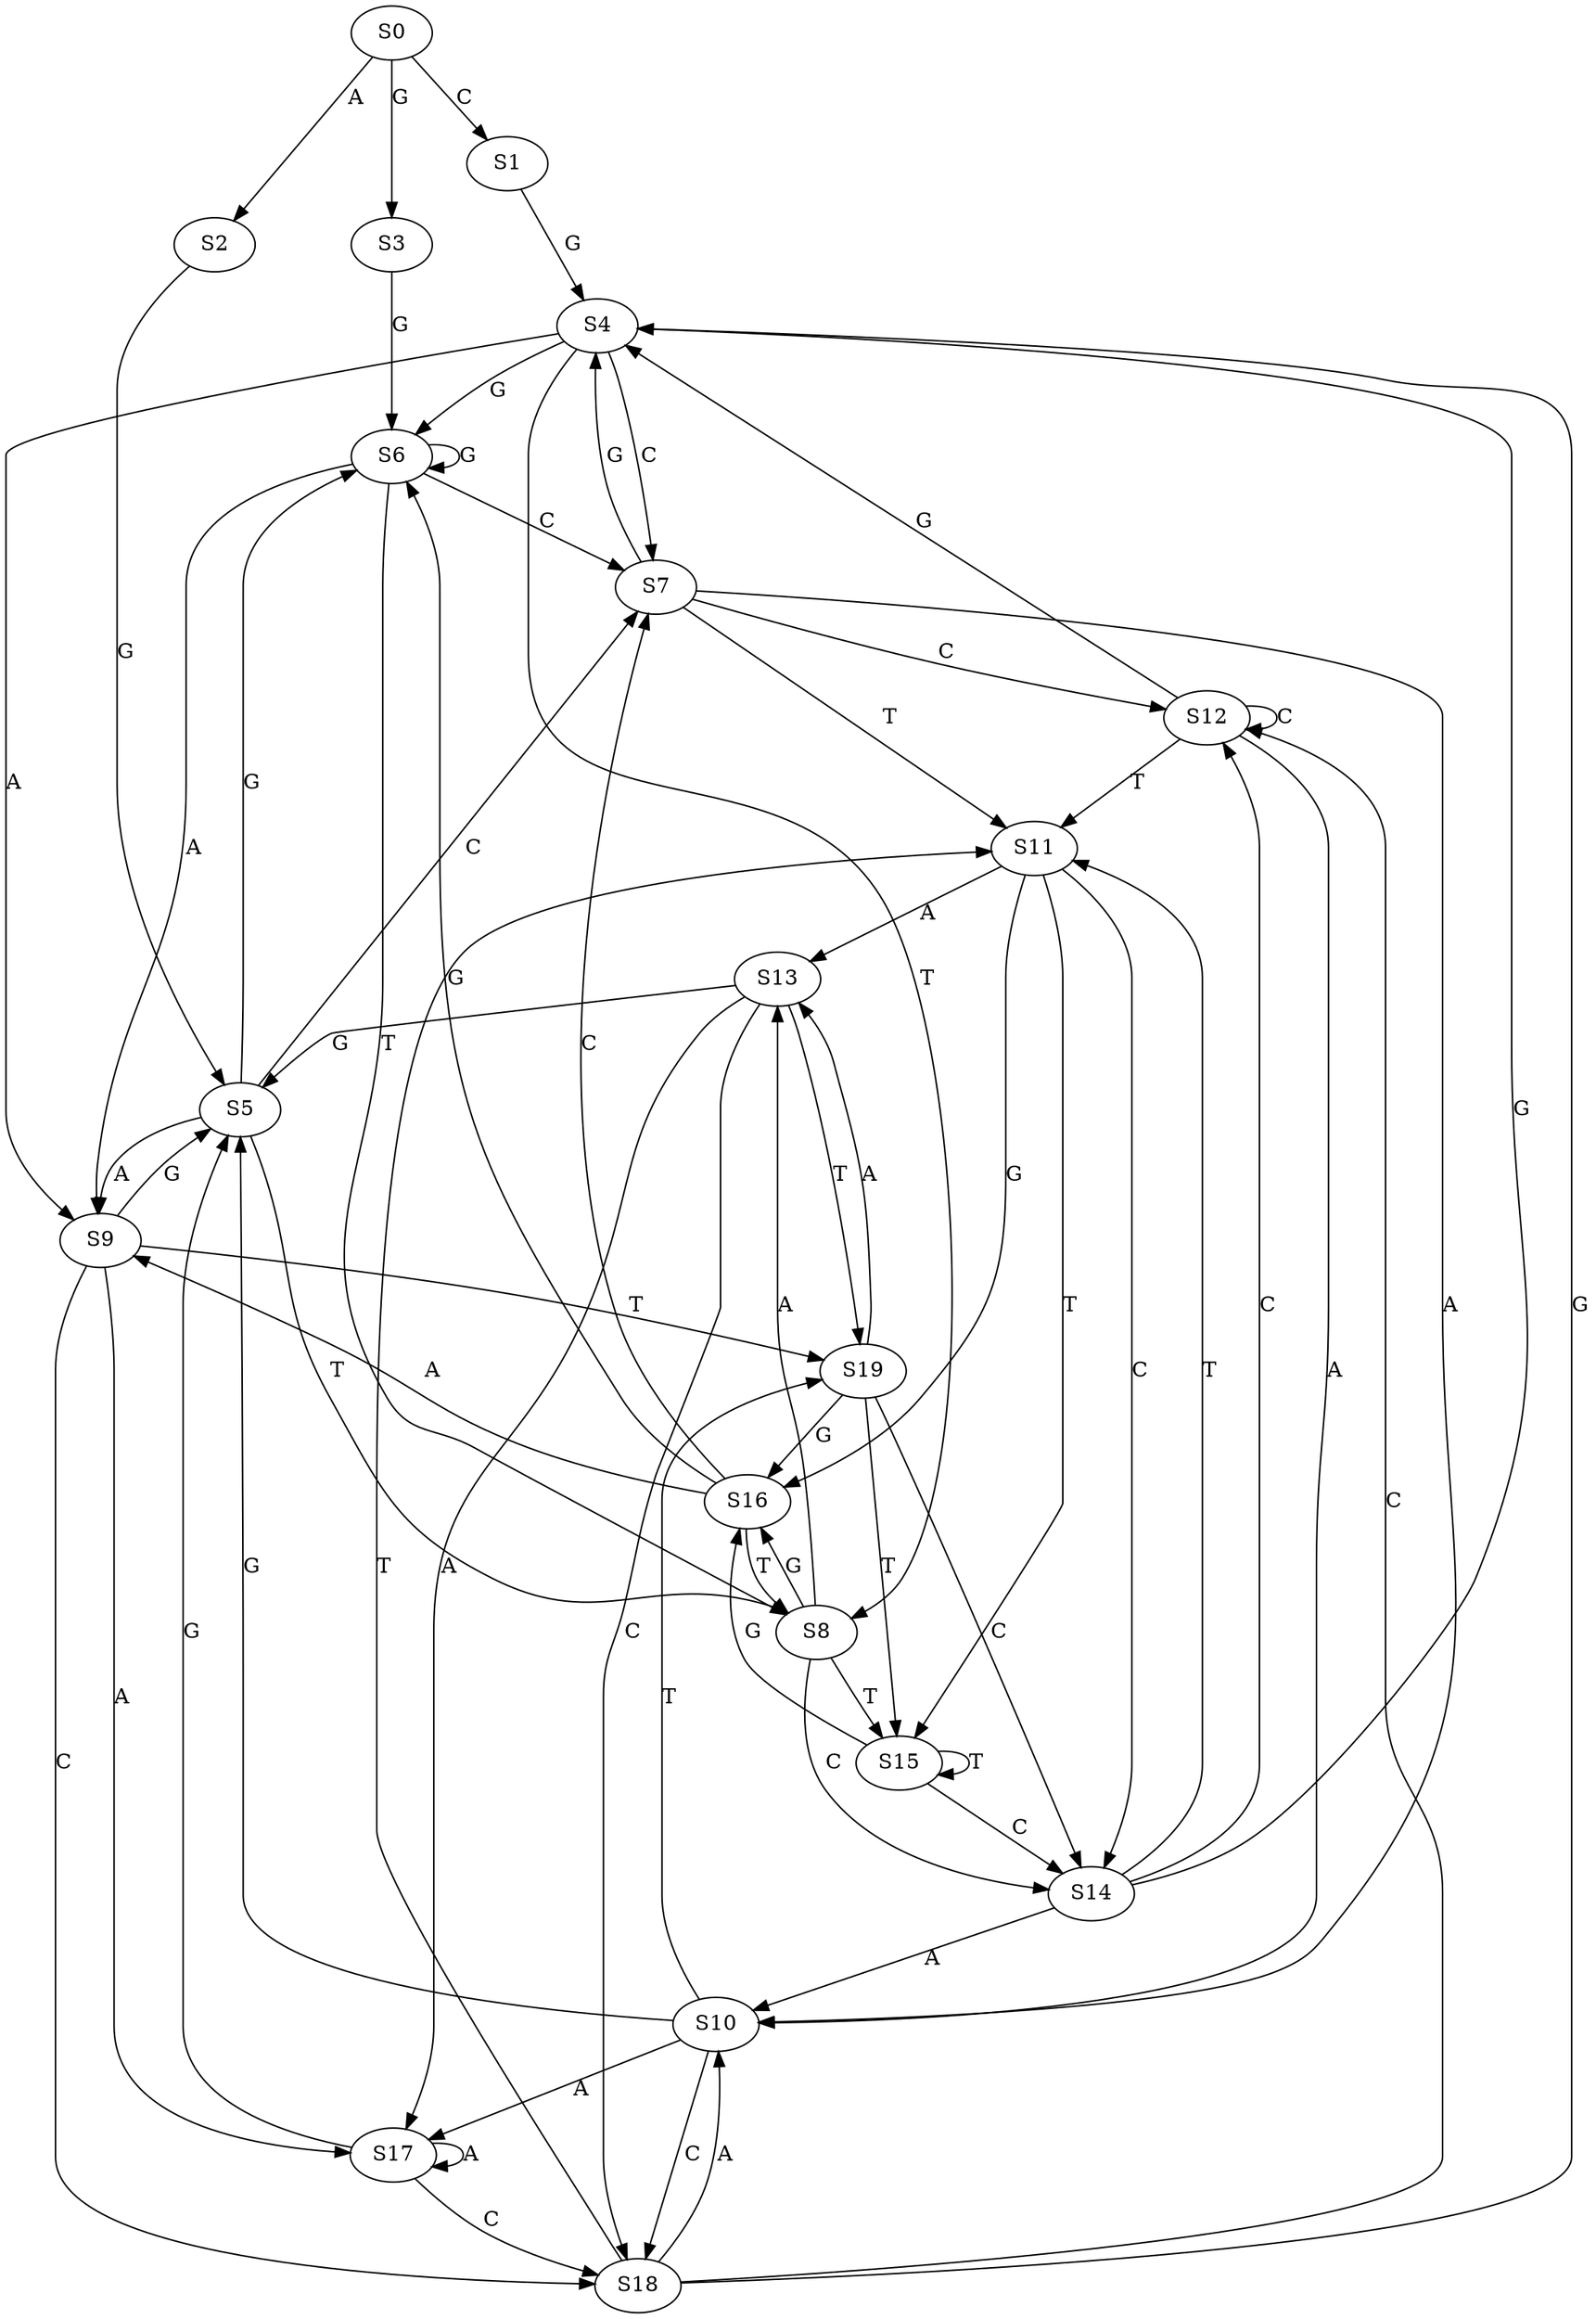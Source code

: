 strict digraph  {
	S0 -> S1 [ label = C ];
	S0 -> S2 [ label = A ];
	S0 -> S3 [ label = G ];
	S1 -> S4 [ label = G ];
	S2 -> S5 [ label = G ];
	S3 -> S6 [ label = G ];
	S4 -> S6 [ label = G ];
	S4 -> S7 [ label = C ];
	S4 -> S8 [ label = T ];
	S4 -> S9 [ label = A ];
	S5 -> S8 [ label = T ];
	S5 -> S9 [ label = A ];
	S5 -> S7 [ label = C ];
	S5 -> S6 [ label = G ];
	S6 -> S8 [ label = T ];
	S6 -> S9 [ label = A ];
	S6 -> S6 [ label = G ];
	S6 -> S7 [ label = C ];
	S7 -> S4 [ label = G ];
	S7 -> S10 [ label = A ];
	S7 -> S11 [ label = T ];
	S7 -> S12 [ label = C ];
	S8 -> S13 [ label = A ];
	S8 -> S14 [ label = C ];
	S8 -> S15 [ label = T ];
	S8 -> S16 [ label = G ];
	S9 -> S17 [ label = A ];
	S9 -> S5 [ label = G ];
	S9 -> S18 [ label = C ];
	S9 -> S19 [ label = T ];
	S10 -> S17 [ label = A ];
	S10 -> S18 [ label = C ];
	S10 -> S5 [ label = G ];
	S10 -> S19 [ label = T ];
	S11 -> S15 [ label = T ];
	S11 -> S14 [ label = C ];
	S11 -> S16 [ label = G ];
	S11 -> S13 [ label = A ];
	S12 -> S10 [ label = A ];
	S12 -> S4 [ label = G ];
	S12 -> S11 [ label = T ];
	S12 -> S12 [ label = C ];
	S13 -> S18 [ label = C ];
	S13 -> S5 [ label = G ];
	S13 -> S19 [ label = T ];
	S13 -> S17 [ label = A ];
	S14 -> S10 [ label = A ];
	S14 -> S4 [ label = G ];
	S14 -> S12 [ label = C ];
	S14 -> S11 [ label = T ];
	S15 -> S14 [ label = C ];
	S15 -> S16 [ label = G ];
	S15 -> S15 [ label = T ];
	S16 -> S8 [ label = T ];
	S16 -> S6 [ label = G ];
	S16 -> S7 [ label = C ];
	S16 -> S9 [ label = A ];
	S17 -> S5 [ label = G ];
	S17 -> S18 [ label = C ];
	S17 -> S17 [ label = A ];
	S18 -> S10 [ label = A ];
	S18 -> S12 [ label = C ];
	S18 -> S11 [ label = T ];
	S18 -> S4 [ label = G ];
	S19 -> S16 [ label = G ];
	S19 -> S14 [ label = C ];
	S19 -> S15 [ label = T ];
	S19 -> S13 [ label = A ];
}
